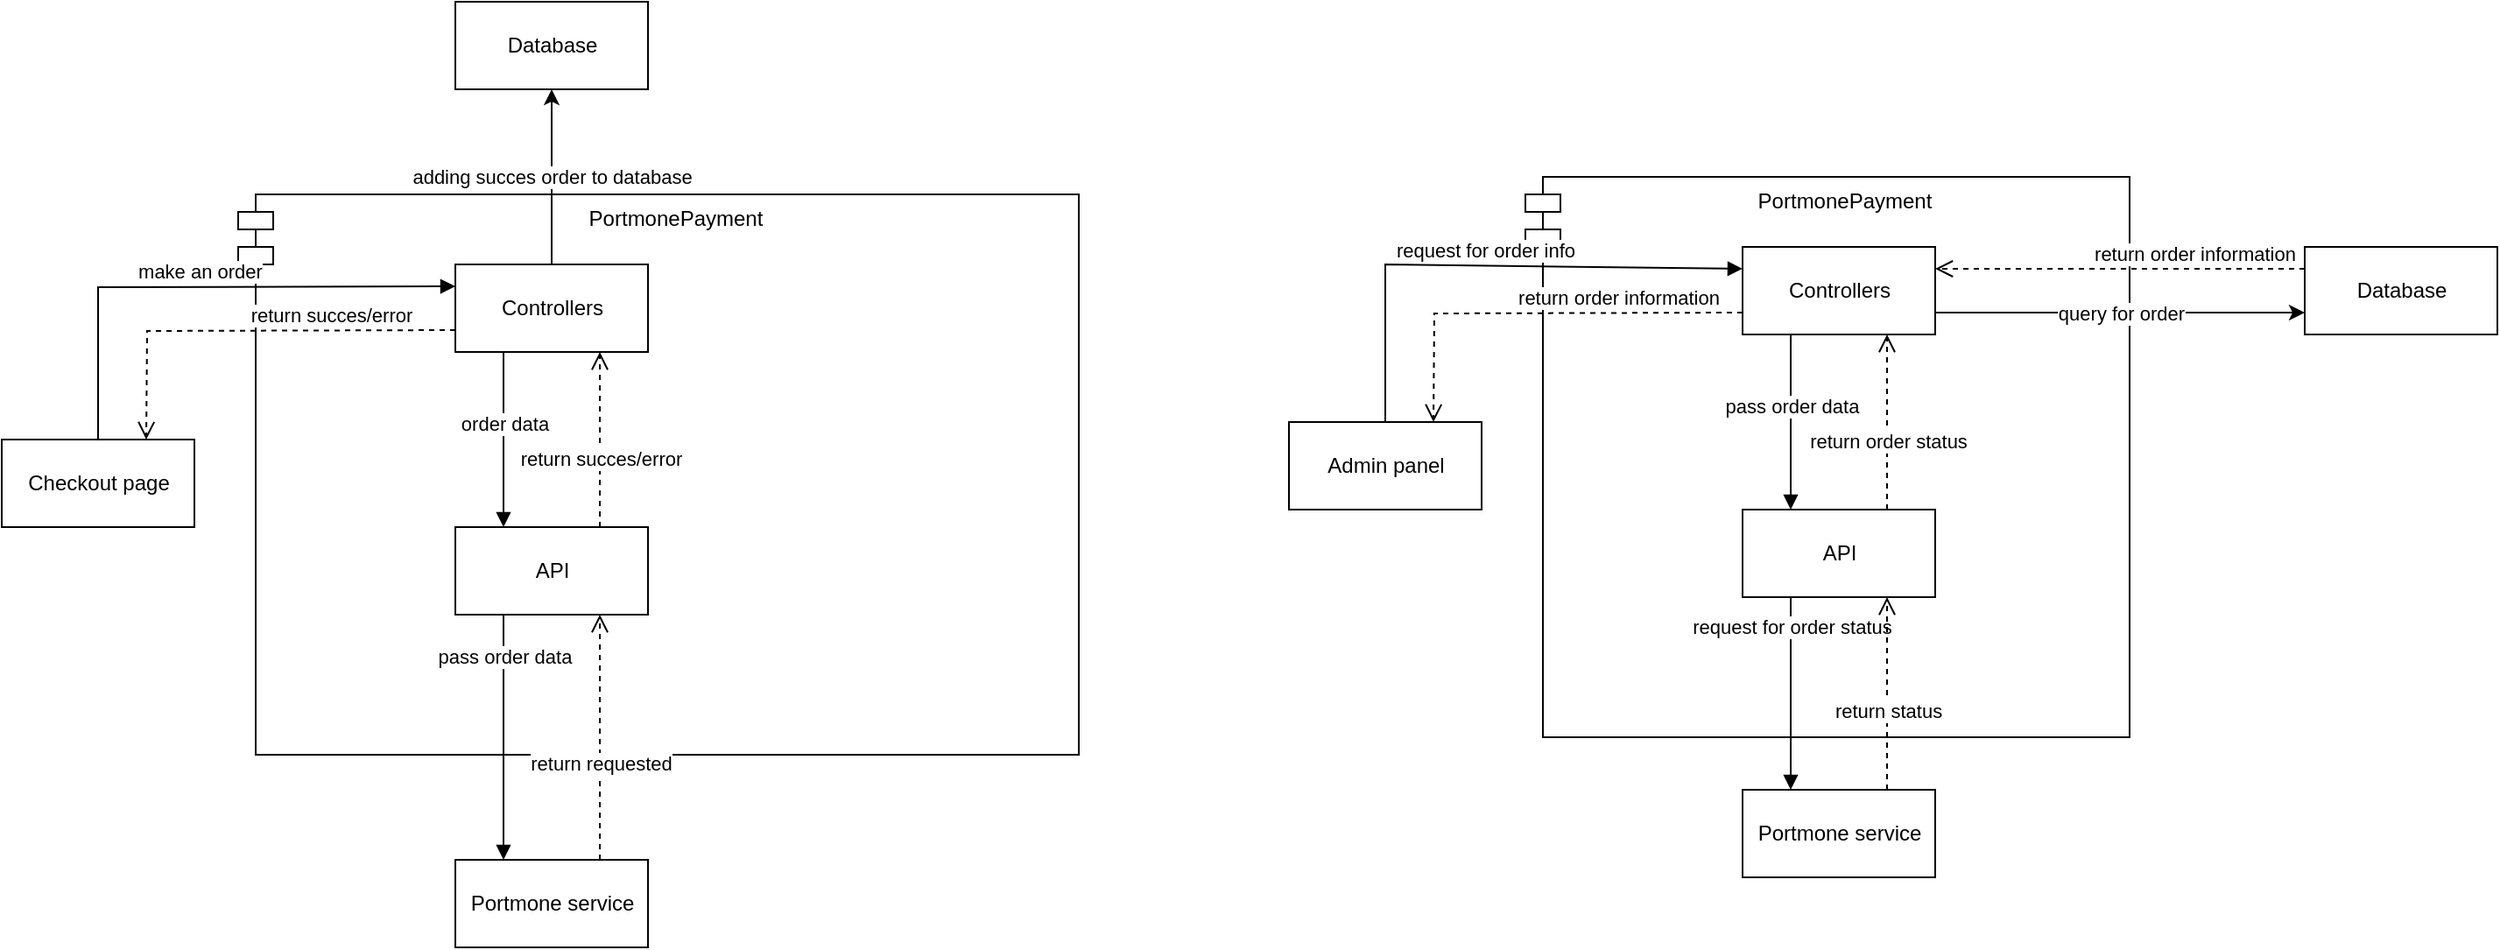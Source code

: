 <mxfile version="15.7.3" type="github">
  <diagram id="wZb2vdvViGBkcBR3bhuk" name="Page-1">
    <mxGraphModel dx="946" dy="1760" grid="1" gridSize="10" guides="1" tooltips="1" connect="1" arrows="1" fold="1" page="1" pageScale="1" pageWidth="827" pageHeight="1169" math="0" shadow="0">
      <root>
        <mxCell id="0" />
        <mxCell id="1" parent="0" />
        <mxCell id="RBcyhpeaUslQ7d-_BxSG-1" value="PortmonePayment" style="shape=module;align=left;spacingLeft=20;align=center;verticalAlign=top;" vertex="1" parent="1">
          <mxGeometry x="180" y="20" width="480" height="320" as="geometry" />
        </mxCell>
        <mxCell id="RBcyhpeaUslQ7d-_BxSG-4" value="API" style="html=1;" vertex="1" parent="1">
          <mxGeometry x="304" y="210" width="110" height="50" as="geometry" />
        </mxCell>
        <mxCell id="RBcyhpeaUslQ7d-_BxSG-17" value="adding succes order to database" style="edgeStyle=orthogonalEdgeStyle;rounded=0;orthogonalLoop=1;jettySize=auto;html=1;exitX=0.5;exitY=0;exitDx=0;exitDy=0;entryX=0.5;entryY=1;entryDx=0;entryDy=0;" edge="1" parent="1" source="RBcyhpeaUslQ7d-_BxSG-5" target="RBcyhpeaUslQ7d-_BxSG-10">
          <mxGeometry relative="1" as="geometry" />
        </mxCell>
        <mxCell id="RBcyhpeaUslQ7d-_BxSG-5" value="Controllers" style="html=1;" vertex="1" parent="1">
          <mxGeometry x="304" y="60" width="110" height="50" as="geometry" />
        </mxCell>
        <mxCell id="RBcyhpeaUslQ7d-_BxSG-8" value="Checkout page" style="html=1;" vertex="1" parent="1">
          <mxGeometry x="45" y="160" width="110" height="50" as="geometry" />
        </mxCell>
        <mxCell id="RBcyhpeaUslQ7d-_BxSG-10" value="Database" style="html=1;" vertex="1" parent="1">
          <mxGeometry x="304" y="-90" width="110" height="50" as="geometry" />
        </mxCell>
        <mxCell id="RBcyhpeaUslQ7d-_BxSG-11" value="Portmone service" style="html=1;" vertex="1" parent="1">
          <mxGeometry x="304" y="400" width="110" height="50" as="geometry" />
        </mxCell>
        <mxCell id="RBcyhpeaUslQ7d-_BxSG-12" value="order data" style="html=1;verticalAlign=bottom;endArrow=block;rounded=0;entryX=0.25;entryY=0;entryDx=0;entryDy=0;exitX=0.25;exitY=1;exitDx=0;exitDy=0;" edge="1" parent="1" source="RBcyhpeaUslQ7d-_BxSG-5" target="RBcyhpeaUslQ7d-_BxSG-4">
          <mxGeometry width="80" relative="1" as="geometry">
            <mxPoint x="155" y="170" as="sourcePoint" />
            <mxPoint x="240" y="170" as="targetPoint" />
          </mxGeometry>
        </mxCell>
        <mxCell id="RBcyhpeaUslQ7d-_BxSG-13" value="pass order data" style="html=1;verticalAlign=bottom;endArrow=block;rounded=0;exitX=0.25;exitY=1;exitDx=0;exitDy=0;entryX=0.25;entryY=0;entryDx=0;entryDy=0;" edge="1" parent="1" source="RBcyhpeaUslQ7d-_BxSG-4" target="RBcyhpeaUslQ7d-_BxSG-11">
          <mxGeometry x="-0.533" width="80" relative="1" as="geometry">
            <mxPoint x="370" y="310" as="sourcePoint" />
            <mxPoint x="450" y="310" as="targetPoint" />
            <Array as="points" />
            <mxPoint as="offset" />
          </mxGeometry>
        </mxCell>
        <mxCell id="RBcyhpeaUslQ7d-_BxSG-14" value="return requested" style="html=1;verticalAlign=bottom;endArrow=open;dashed=1;endSize=8;rounded=0;entryX=0.75;entryY=1;entryDx=0;entryDy=0;exitX=0.75;exitY=0;exitDx=0;exitDy=0;" edge="1" parent="1" source="RBcyhpeaUslQ7d-_BxSG-11" target="RBcyhpeaUslQ7d-_BxSG-4">
          <mxGeometry x="-0.333" relative="1" as="geometry">
            <mxPoint x="450" y="310" as="sourcePoint" />
            <mxPoint x="370" y="310" as="targetPoint" />
            <mxPoint as="offset" />
          </mxGeometry>
        </mxCell>
        <mxCell id="RBcyhpeaUslQ7d-_BxSG-15" value="return succes/error" style="html=1;verticalAlign=bottom;endArrow=open;dashed=1;endSize=8;rounded=0;entryX=0.75;entryY=1;entryDx=0;entryDy=0;exitX=0.75;exitY=0;exitDx=0;exitDy=0;" edge="1" parent="1" source="RBcyhpeaUslQ7d-_BxSG-4" target="RBcyhpeaUslQ7d-_BxSG-5">
          <mxGeometry x="-0.4" relative="1" as="geometry">
            <mxPoint x="240" y="198" as="sourcePoint" />
            <mxPoint x="160" y="200" as="targetPoint" />
            <mxPoint as="offset" />
          </mxGeometry>
        </mxCell>
        <mxCell id="RBcyhpeaUslQ7d-_BxSG-16" value="make an order" style="html=1;verticalAlign=bottom;endArrow=block;rounded=0;entryX=0;entryY=0.25;entryDx=0;entryDy=0;exitX=0.5;exitY=0;exitDx=0;exitDy=0;" edge="1" parent="1" source="RBcyhpeaUslQ7d-_BxSG-8" target="RBcyhpeaUslQ7d-_BxSG-5">
          <mxGeometry width="80" relative="1" as="geometry">
            <mxPoint x="120" y="80" as="sourcePoint" />
            <mxPoint x="300" y="84.5" as="targetPoint" />
            <Array as="points">
              <mxPoint x="100" y="73" />
            </Array>
          </mxGeometry>
        </mxCell>
        <mxCell id="RBcyhpeaUslQ7d-_BxSG-18" value="PortmonePayment" style="shape=module;align=left;spacingLeft=20;align=center;verticalAlign=top;" vertex="1" parent="1">
          <mxGeometry x="915" y="10" width="345" height="320" as="geometry" />
        </mxCell>
        <mxCell id="RBcyhpeaUslQ7d-_BxSG-19" value="API" style="html=1;" vertex="1" parent="1">
          <mxGeometry x="1039" y="200" width="110" height="50" as="geometry" />
        </mxCell>
        <mxCell id="RBcyhpeaUslQ7d-_BxSG-20" value="query for order" style="edgeStyle=orthogonalEdgeStyle;rounded=0;orthogonalLoop=1;jettySize=auto;html=1;exitX=1;exitY=0.75;exitDx=0;exitDy=0;entryX=0;entryY=0.75;entryDx=0;entryDy=0;" edge="1" parent="1" source="RBcyhpeaUslQ7d-_BxSG-21" target="RBcyhpeaUslQ7d-_BxSG-23">
          <mxGeometry relative="1" as="geometry" />
        </mxCell>
        <mxCell id="RBcyhpeaUslQ7d-_BxSG-21" value="Controllers" style="html=1;" vertex="1" parent="1">
          <mxGeometry x="1039" y="50" width="110" height="50" as="geometry" />
        </mxCell>
        <mxCell id="RBcyhpeaUslQ7d-_BxSG-22" value="Admin panel" style="html=1;" vertex="1" parent="1">
          <mxGeometry x="780" y="150" width="110" height="50" as="geometry" />
        </mxCell>
        <mxCell id="RBcyhpeaUslQ7d-_BxSG-23" value="Database" style="html=1;" vertex="1" parent="1">
          <mxGeometry x="1360" y="50" width="110" height="50" as="geometry" />
        </mxCell>
        <mxCell id="RBcyhpeaUslQ7d-_BxSG-24" value="Portmone service" style="html=1;" vertex="1" parent="1">
          <mxGeometry x="1039" y="360" width="110" height="50" as="geometry" />
        </mxCell>
        <mxCell id="RBcyhpeaUslQ7d-_BxSG-25" value="pass order data" style="html=1;verticalAlign=bottom;endArrow=block;rounded=0;entryX=0.25;entryY=0;entryDx=0;entryDy=0;exitX=0.25;exitY=1;exitDx=0;exitDy=0;" edge="1" parent="1" source="RBcyhpeaUslQ7d-_BxSG-21" target="RBcyhpeaUslQ7d-_BxSG-19">
          <mxGeometry width="80" relative="1" as="geometry">
            <mxPoint x="890" y="160" as="sourcePoint" />
            <mxPoint x="975" y="160" as="targetPoint" />
          </mxGeometry>
        </mxCell>
        <mxCell id="RBcyhpeaUslQ7d-_BxSG-26" value="request for order status" style="html=1;verticalAlign=bottom;endArrow=block;rounded=0;exitX=0.25;exitY=1;exitDx=0;exitDy=0;entryX=0.25;entryY=0;entryDx=0;entryDy=0;" edge="1" parent="1" source="RBcyhpeaUslQ7d-_BxSG-19" target="RBcyhpeaUslQ7d-_BxSG-24">
          <mxGeometry x="-0.533" width="80" relative="1" as="geometry">
            <mxPoint x="1105" y="300" as="sourcePoint" />
            <mxPoint x="1185" y="300" as="targetPoint" />
            <Array as="points" />
            <mxPoint as="offset" />
          </mxGeometry>
        </mxCell>
        <mxCell id="RBcyhpeaUslQ7d-_BxSG-27" value="return status" style="html=1;verticalAlign=bottom;endArrow=open;dashed=1;endSize=8;rounded=0;entryX=0.75;entryY=1;entryDx=0;entryDy=0;exitX=0.75;exitY=0;exitDx=0;exitDy=0;" edge="1" parent="1" source="RBcyhpeaUslQ7d-_BxSG-24" target="RBcyhpeaUslQ7d-_BxSG-19">
          <mxGeometry x="-0.333" relative="1" as="geometry">
            <mxPoint x="1185" y="300" as="sourcePoint" />
            <mxPoint x="1105" y="300" as="targetPoint" />
            <mxPoint as="offset" />
          </mxGeometry>
        </mxCell>
        <mxCell id="RBcyhpeaUslQ7d-_BxSG-28" value="return order status" style="html=1;verticalAlign=bottom;endArrow=open;dashed=1;endSize=8;rounded=0;entryX=0.75;entryY=1;entryDx=0;entryDy=0;exitX=0.75;exitY=0;exitDx=0;exitDy=0;" edge="1" parent="1" source="RBcyhpeaUslQ7d-_BxSG-19" target="RBcyhpeaUslQ7d-_BxSG-21">
          <mxGeometry x="-0.4" relative="1" as="geometry">
            <mxPoint x="975" y="188" as="sourcePoint" />
            <mxPoint x="895" y="190" as="targetPoint" />
            <mxPoint as="offset" />
          </mxGeometry>
        </mxCell>
        <mxCell id="RBcyhpeaUslQ7d-_BxSG-29" value="request for order info" style="html=1;verticalAlign=bottom;endArrow=block;rounded=0;entryX=0;entryY=0.25;entryDx=0;entryDy=0;exitX=0.5;exitY=0;exitDx=0;exitDy=0;" edge="1" parent="1" source="RBcyhpeaUslQ7d-_BxSG-22" target="RBcyhpeaUslQ7d-_BxSG-21">
          <mxGeometry width="80" relative="1" as="geometry">
            <mxPoint x="855" y="70" as="sourcePoint" />
            <mxPoint x="1035" y="74.5" as="targetPoint" />
            <Array as="points">
              <mxPoint x="835" y="100" />
              <mxPoint x="835" y="60" />
            </Array>
          </mxGeometry>
        </mxCell>
        <mxCell id="RBcyhpeaUslQ7d-_BxSG-31" value="return order information" style="html=1;verticalAlign=bottom;endArrow=open;dashed=1;endSize=8;rounded=0;entryX=1;entryY=0.25;entryDx=0;entryDy=0;exitX=0;exitY=0.25;exitDx=0;exitDy=0;" edge="1" parent="1" source="RBcyhpeaUslQ7d-_BxSG-23" target="RBcyhpeaUslQ7d-_BxSG-21">
          <mxGeometry x="-0.4" relative="1" as="geometry">
            <mxPoint x="1340" y="10" as="sourcePoint" />
            <mxPoint x="1340" y="-90" as="targetPoint" />
            <mxPoint as="offset" />
          </mxGeometry>
        </mxCell>
        <mxCell id="RBcyhpeaUslQ7d-_BxSG-32" value="return succes/error" style="html=1;verticalAlign=bottom;endArrow=open;dashed=1;endSize=8;rounded=0;entryX=0.75;entryY=0;entryDx=0;entryDy=0;exitX=0;exitY=0.75;exitDx=0;exitDy=0;" edge="1" parent="1" source="RBcyhpeaUslQ7d-_BxSG-5" target="RBcyhpeaUslQ7d-_BxSG-8">
          <mxGeometry x="-0.4" relative="1" as="geometry">
            <mxPoint x="230" y="235" as="sourcePoint" />
            <mxPoint x="230" y="135" as="targetPoint" />
            <mxPoint as="offset" />
            <Array as="points">
              <mxPoint x="128" y="98" />
            </Array>
          </mxGeometry>
        </mxCell>
        <mxCell id="RBcyhpeaUslQ7d-_BxSG-33" value="return order information" style="html=1;verticalAlign=bottom;endArrow=open;dashed=1;endSize=8;rounded=0;entryX=0.75;entryY=0;entryDx=0;entryDy=0;exitX=0;exitY=0.75;exitDx=0;exitDy=0;" edge="1" parent="1" source="RBcyhpeaUslQ7d-_BxSG-21" target="RBcyhpeaUslQ7d-_BxSG-22">
          <mxGeometry x="-0.4" relative="1" as="geometry">
            <mxPoint x="991" y="130" as="sourcePoint" />
            <mxPoint x="780" y="130" as="targetPoint" />
            <mxPoint as="offset" />
            <Array as="points">
              <mxPoint x="863" y="88" />
            </Array>
          </mxGeometry>
        </mxCell>
      </root>
    </mxGraphModel>
  </diagram>
</mxfile>
